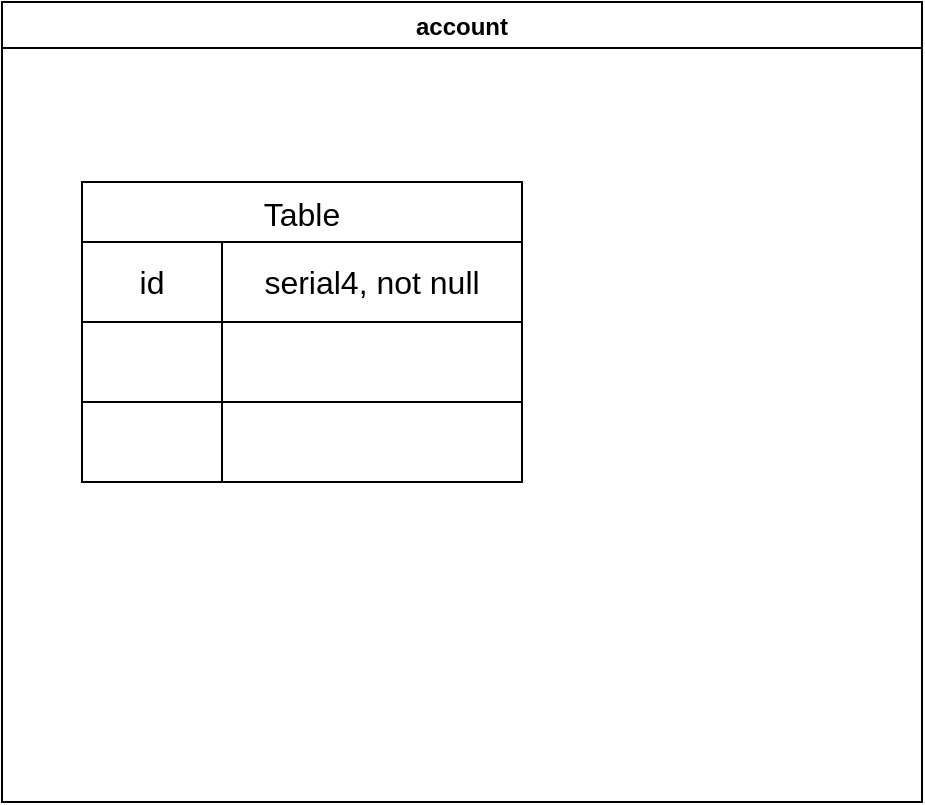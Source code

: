 <mxfile version="22.1.0" type="github">
  <diagram name="Page-1" id="s9iHEeASPoNRu3L-WTxD">
    <mxGraphModel dx="1050" dy="566" grid="1" gridSize="10" guides="1" tooltips="1" connect="1" arrows="1" fold="1" page="1" pageScale="1" pageWidth="1200" pageHeight="1920" math="0" shadow="0">
      <root>
        <mxCell id="0" />
        <mxCell id="1" parent="0" />
        <mxCell id="6F6NSymSrJlGYqcI9fX4-1" value="account" style="swimlane;" vertex="1" parent="1">
          <mxGeometry x="90" y="100" width="460" height="400" as="geometry" />
        </mxCell>
        <mxCell id="6F6NSymSrJlGYqcI9fX4-2" value="Table" style="shape=table;startSize=30;container=1;collapsible=0;childLayout=tableLayout;strokeColor=default;fontSize=16;" vertex="1" parent="6F6NSymSrJlGYqcI9fX4-1">
          <mxGeometry x="40" y="90" width="220" height="150" as="geometry" />
        </mxCell>
        <mxCell id="6F6NSymSrJlGYqcI9fX4-3" value="" style="shape=tableRow;horizontal=0;startSize=0;swimlaneHead=0;swimlaneBody=0;strokeColor=inherit;top=0;left=0;bottom=0;right=0;collapsible=0;dropTarget=0;fillColor=none;points=[[0,0.5],[1,0.5]];portConstraint=eastwest;fontSize=16;" vertex="1" parent="6F6NSymSrJlGYqcI9fX4-2">
          <mxGeometry y="30" width="220" height="40" as="geometry" />
        </mxCell>
        <mxCell id="6F6NSymSrJlGYqcI9fX4-4" value="id" style="shape=partialRectangle;html=1;whiteSpace=wrap;connectable=0;strokeColor=inherit;overflow=hidden;fillColor=none;top=0;left=0;bottom=0;right=0;pointerEvents=1;fontSize=16;" vertex="1" parent="6F6NSymSrJlGYqcI9fX4-3">
          <mxGeometry width="70" height="40" as="geometry">
            <mxRectangle width="70" height="40" as="alternateBounds" />
          </mxGeometry>
        </mxCell>
        <mxCell id="6F6NSymSrJlGYqcI9fX4-5" value="serial4, not null" style="shape=partialRectangle;html=1;whiteSpace=wrap;connectable=0;strokeColor=inherit;overflow=hidden;fillColor=none;top=0;left=0;bottom=0;right=0;pointerEvents=1;fontSize=16;" vertex="1" parent="6F6NSymSrJlGYqcI9fX4-3">
          <mxGeometry x="70" width="150" height="40" as="geometry">
            <mxRectangle width="150" height="40" as="alternateBounds" />
          </mxGeometry>
        </mxCell>
        <mxCell id="6F6NSymSrJlGYqcI9fX4-7" value="" style="shape=tableRow;horizontal=0;startSize=0;swimlaneHead=0;swimlaneBody=0;strokeColor=inherit;top=0;left=0;bottom=0;right=0;collapsible=0;dropTarget=0;fillColor=none;points=[[0,0.5],[1,0.5]];portConstraint=eastwest;fontSize=16;" vertex="1" parent="6F6NSymSrJlGYqcI9fX4-2">
          <mxGeometry y="70" width="220" height="40" as="geometry" />
        </mxCell>
        <mxCell id="6F6NSymSrJlGYqcI9fX4-8" value="" style="shape=partialRectangle;html=1;whiteSpace=wrap;connectable=0;strokeColor=inherit;overflow=hidden;fillColor=none;top=0;left=0;bottom=0;right=0;pointerEvents=1;fontSize=16;" vertex="1" parent="6F6NSymSrJlGYqcI9fX4-7">
          <mxGeometry width="70" height="40" as="geometry">
            <mxRectangle width="70" height="40" as="alternateBounds" />
          </mxGeometry>
        </mxCell>
        <mxCell id="6F6NSymSrJlGYqcI9fX4-9" value="" style="shape=partialRectangle;html=1;whiteSpace=wrap;connectable=0;strokeColor=inherit;overflow=hidden;fillColor=none;top=0;left=0;bottom=0;right=0;pointerEvents=1;fontSize=16;" vertex="1" parent="6F6NSymSrJlGYqcI9fX4-7">
          <mxGeometry x="70" width="150" height="40" as="geometry">
            <mxRectangle width="150" height="40" as="alternateBounds" />
          </mxGeometry>
        </mxCell>
        <mxCell id="6F6NSymSrJlGYqcI9fX4-11" value="" style="shape=tableRow;horizontal=0;startSize=0;swimlaneHead=0;swimlaneBody=0;strokeColor=inherit;top=0;left=0;bottom=0;right=0;collapsible=0;dropTarget=0;fillColor=none;points=[[0,0.5],[1,0.5]];portConstraint=eastwest;fontSize=16;" vertex="1" parent="6F6NSymSrJlGYqcI9fX4-2">
          <mxGeometry y="110" width="220" height="40" as="geometry" />
        </mxCell>
        <mxCell id="6F6NSymSrJlGYqcI9fX4-12" value="" style="shape=partialRectangle;html=1;whiteSpace=wrap;connectable=0;strokeColor=inherit;overflow=hidden;fillColor=none;top=0;left=0;bottom=0;right=0;pointerEvents=1;fontSize=16;" vertex="1" parent="6F6NSymSrJlGYqcI9fX4-11">
          <mxGeometry width="70" height="40" as="geometry">
            <mxRectangle width="70" height="40" as="alternateBounds" />
          </mxGeometry>
        </mxCell>
        <mxCell id="6F6NSymSrJlGYqcI9fX4-13" value="" style="shape=partialRectangle;html=1;whiteSpace=wrap;connectable=0;strokeColor=inherit;overflow=hidden;fillColor=none;top=0;left=0;bottom=0;right=0;pointerEvents=1;fontSize=16;" vertex="1" parent="6F6NSymSrJlGYqcI9fX4-11">
          <mxGeometry x="70" width="150" height="40" as="geometry">
            <mxRectangle width="150" height="40" as="alternateBounds" />
          </mxGeometry>
        </mxCell>
      </root>
    </mxGraphModel>
  </diagram>
</mxfile>
